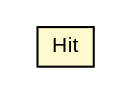 #!/usr/local/bin/dot
#
# Class diagram 
# Generated by UMLGraph version 5.1 (http://www.umlgraph.org/)
#

digraph G {
	edge [fontname="arial",fontsize=10,labelfontname="arial",labelfontsize=10];
	node [fontname="arial",fontsize=10,shape=plaintext];
	nodesep=0.25;
	ranksep=0.5;
	// com.mycompany.utbotcontest.Hit
	c137 [label=<<table title="com.mycompany.utbotcontest.Hit" border="0" cellborder="1" cellspacing="0" cellpadding="2" port="p" bgcolor="lemonChiffon" href="./Hit.html">
		<tr><td><table border="0" cellspacing="0" cellpadding="1">
<tr><td align="center" balign="center"> Hit </td></tr>
		</table></td></tr>
		</table>>, fontname="arial", fontcolor="black", fontsize=10.0];
}

